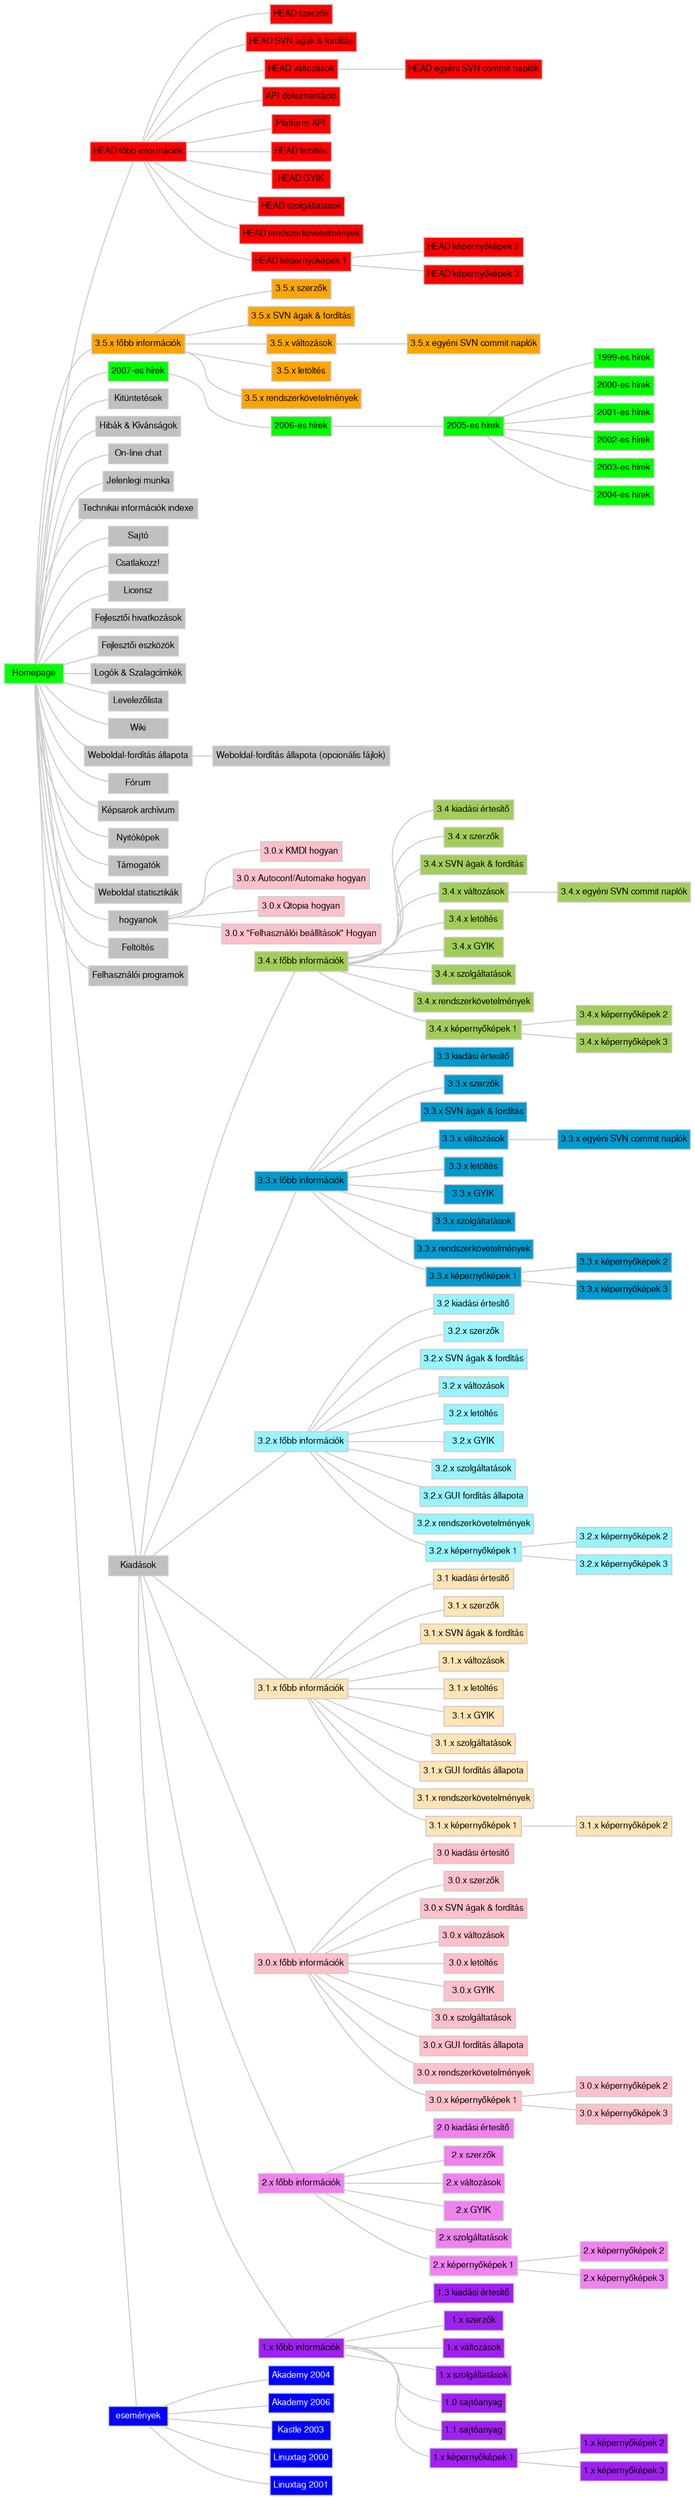 digraph G {
  fontpath="/usr/X11R6/lib/X11/fonts/truetype";
  charset="utf-8";
  rankdir="LR";
  ranksep="0.2";
  nodesep="0.1";
  overlap="false";
  node [shape="box",color="#cccccc",fontname="FreeSans", fontsize="8",fontcolor="#000000" margin="0.04" height="0.25"];
  edge [color="#cccccc",arrowhead="none"];
  21 [label="HEAD szerzők", URL="../index.html?filename=HEAD/authors.html", fillcolor="red", fontcolor="", style="filled"];
  27 -> 21;
  22 [label="HEAD SVN ágak &amp; fordítás", URL="../index.html?filename=HEAD/branches_compiling.html", fillcolor="red", fontcolor="", style="filled"];
  27 -> 22;
  159 [label="HEAD egyéni SVN commit naplók", URL="../index.html?filename=HEAD/ChangeLog.html", fillcolor="red", fontcolor="", style="filled"];
  29 -> 159;
  29 [label="HEAD változások", URL="../index.html?filename=HEAD/changes.html", fillcolor="red", fontcolor="", style="filled"];
  27 -> 29;
  136 [label="API dokumentáció", URL="../HEAD/doc/api/", fillcolor="red", fontcolor="", style="filled"];
  27 -> 136;
  139 [label="Platform API", URL="../HEAD/doc/platform/", fillcolor="red", fontcolor="", style="filled"];
  27 -> 139;
  24 [label="HEAD letöltés", URL="../index.html?filename=HEAD/download.html", fillcolor="red", fontcolor="", style="filled"];
  27 -> 24;
  31 [label="HEAD GYIK", URL="../index.html?filename=HEAD/faq.html", fillcolor="red", fontcolor="", style="filled"];
  27 -> 31;
  30 [label="HEAD szolgáltatások", URL="../index.html?filename=HEAD/features.html", fillcolor="red", fontcolor="", style="filled"];
  27 -> 30;
  27 [label="HEAD főbb információk", URL="../index.html?filename=HEAD/kdevelop.html", fillcolor="red", fontcolor="", style="filled"];
  1 -> 27;
  23 [label="HEAD rendszerkövetelmények", URL="../index.html?filename=HEAD/requirements.html", fillcolor="red", fontcolor="", style="filled"];
  27 -> 23;
  32 [label="HEAD képernyőképek 1", URL="../index.html?filename=HEAD/screenshots1.html", fillcolor="red", fontcolor="", style="filled"];
  27 -> 32;
  33 [label="HEAD képernyőképek 2", URL="../index.html?filename=HEAD/screenshots2.html", fillcolor="red", fontcolor="", style="filled"];
  32 -> 33;
  34 [label="HEAD képernyőképek 3", URL="../index.html?filename=HEAD/screenshots3.html", fillcolor="red", fontcolor="", style="filled"];
  32 -> 34;
  211 [label="3.5.x szerzők", URL="../index.html?filename=3.5/authors.html", fillcolor="orange", fontcolor="", style="filled"];
  209 -> 211;
  212 [label="3.5.x SVN ágak &amp; fordítás", URL="../index.html?filename=3.5/branches_compiling.html", fillcolor="orange", fontcolor="", style="filled"];
  209 -> 212;
  213 [label="3.5.x egyéni SVN commit naplók", URL="../index.html?filename=3.5/ChangeLog.html", fillcolor="orange", fontcolor="", style="filled"];
  214 -> 213;
  214 [label="3.5.x változások", URL="../index.html?filename=3.5/changes.html", fillcolor="orange", fontcolor="", style="filled"];
  209 -> 214;
  217 [label="3.5.x letöltés", URL="../index.html?filename=3.5/download.html", fillcolor="orange", fontcolor="", style="filled"];
  209 -> 217;
  209 [label="3.5.x főbb információk", URL="../index.html?filename=3.5/kdevelop.html", fillcolor="orange", fontcolor="", style="filled"];
  1 -> 209;
  220 [label="3.5.x rendszerkövetelmények", URL="../index.html?filename=3.5/requirements.html", fillcolor="orange", fontcolor="", style="filled"];
  209 -> 220;
  1 [label="Homepage", URL="../index.html?filename=main.html", fillcolor="green", fontcolor="", style="filled"];
  38 [label="1999-es hírek", URL="../index.html?filename=main1999.html", fillcolor="green", fontcolor="", style="filled"];
  177 -> 38;
  39 [label="2000-es hírek", URL="../index.html?filename=main2000.html", fillcolor="green", fontcolor="", style="filled"];
  177 -> 39;
  40 [label="2001-es hírek", URL="../index.html?filename=main2001.html", fillcolor="green", fontcolor="", style="filled"];
  177 -> 40;
  41 [label="2002-es hírek", URL="../index.html?filename=main2002.html", fillcolor="green", fontcolor="", style="filled"];
  177 -> 41;
  42 [label="2003-es hírek", URL="../index.html?filename=main2003.html", fillcolor="green", fontcolor="", style="filled"];
  177 -> 42;
  118 [label="2004-es hírek", URL="../index.html?filename=main2004.html", fillcolor="green", fontcolor="", style="filled"];
  177 -> 118;
  177 [label="2005-es hírek", URL="../index.html?filename=main2005.html", fillcolor="green", fontcolor="", style="filled"];
  180 -> 177;
  180 [label="2006-es hírek", URL="../index.html?filename=main2006.html", fillcolor="green", fontcolor="", style="filled"];
  225 -> 180;
  225 [label="2007-es hírek", URL="../index.html?filename=main2007.html", fillcolor="green", fontcolor="", style="filled"];
  1 -> 225;
  15 [label="Kitüntetések", URL="../index.html?filename=awards.html", fillcolor="gray", fontcolor="", style="filled"];
  1 -> 15;
  5 [label="Hibák &amp; Kívánságok", URL="../index.html?filename=bugs.html", fillcolor="gray", fontcolor="", style="filled"];
  1 -> 5;
  135 [label="On-line chat", URL="../chat/", fillcolor="gray", fontcolor="", style="filled"];
  1 -> 135;
  105 [label="Jelenlegi munka", URL="../index.html?filename=current_work.html", fillcolor="gray", fontcolor="", style="filled"];
  1 -> 105;
  117 [label="Technikai információk indexe", URL="../index.html?filename=doc/technotes/index.html", fillcolor="gray", fontcolor="", style="filled"];
  1 -> 117;
  36 [label="Sajtó", URL="../index.html?filename=in_the_press.html", fillcolor="gray", fontcolor="", style="filled"];
  1 -> 36;
  16 [label="Csatlakozz!", URL="../index.html?filename=join-the-team.html", fillcolor="gray", fontcolor="", style="filled"];
  1 -> 16;
  37 [label="Licensz", URL="../index.html?filename=license.html", fillcolor="gray", fontcolor="", style="filled"];
  1 -> 37;
  7 [label="Fejlesztői hivatkozások", URL="../index.html?filename=links_development.html", fillcolor="gray", fontcolor="", style="filled"];
  1 -> 7;
  11 [label="Fejlesztői eszközök", URL="../index.html?filename=links_tools.html", fillcolor="gray", fontcolor="", style="filled"];
  1 -> 11;
  13 [label="Logók &amp; Szalagcímkék", URL="../index.html?filename=logos_banners.html", fillcolor="gray", fontcolor="", style="filled"];
  1 -> 13;
  17 [label="Levelezőlista", URL="../index.html?filename=mailinglist.html", fillcolor="gray", fontcolor="", style="filled"];
  1 -> 17;
  134 [label="Wiki", URL="../mediawiki/", fillcolor="gray", fontcolor="", style="filled"];
  1 -> 134;
  112 [label="Weboldal-fordítás állapota (opcionális fájlok)", URL="../index.html?filename=optional_files_translation_status.html", fillcolor="gray", fontcolor="", style="filled"];
  111 -> 112;
  137 [label="Fórum", URL="../phorum5/", fillcolor="gray", fontcolor="", style="filled"];
  1 -> 137;
  43 [label="Képsarok archívum", URL="../index.html?filename=pic_corner.html", fillcolor="gray", fontcolor="", style="filled"];
  1 -> 43;
  44 [label="Nyitóképek", URL="../index.html?filename=splashscreens.html", fillcolor="gray", fontcolor="", style="filled"];
  1 -> 44;
  8 [label="Támogatók", URL="../index.html?filename=sponsors.html", fillcolor="gray", fontcolor="", style="filled"];
  1 -> 8;
  45 [label="Weboldal statisztikák", URL="../index.html?filename=stats.html", fillcolor="gray", fontcolor="", style="filled"];
  1 -> 45;
  103 [label="hogyanok", URL="../index.html?filename=tutorials.html", fillcolor="gray", fontcolor="", style="filled"];
  1 -> 103;
  18 [label="Feltöltés", URL="../index.html?filename=upload.html", fillcolor="gray", fontcolor="", style="filled"];
  1 -> 18;
  9 [label="Felhasználói programok", URL="../index.html?filename=users.html", fillcolor="gray", fontcolor="", style="filled"];
  1 -> 9;
  12 [label="Kiadások", URL="../index.html?filename=versions.html", fillcolor="gray", fontcolor="", style="filled"];
  1 -> 12;
  111 [label="Weboldal-fordítás állapota", URL="../index.html?filename=website_translation_status.html", fillcolor="gray", fontcolor="", style="filled"];
  1 -> 111;
  162 [label="3.4 kiadási értesítő", URL="../index.html?filename=3.4/announce-kdevelop-3.4.html", fillcolor="darkolivegreen3", fontcolor="", style="filled"];
  161 -> 162;
  163 [label="3.4.x szerzők", URL="../index.html?filename=3.4/authors.html", fillcolor="darkolivegreen3", fontcolor="", style="filled"];
  161 -> 163;
  164 [label="3.4.x SVN ágak &amp; fordítás", URL="../index.html?filename=3.4/branches_compiling.html", fillcolor="darkolivegreen3", fontcolor="", style="filled"];
  161 -> 164;
  165 [label="3.4.x egyéni SVN commit naplók", URL="../index.html?filename=3.4/ChangeLog.html", fillcolor="darkolivegreen3", fontcolor="", style="filled"];
  166 -> 165;
  166 [label="3.4.x változások", URL="../index.html?filename=3.4/changes.html", fillcolor="darkolivegreen3", fontcolor="", style="filled"];
  161 -> 166;
  168 [label="3.4.x letöltés", URL="../index.html?filename=3.4/download.html", fillcolor="darkolivegreen3", fontcolor="", style="filled"];
  161 -> 168;
  169 [label="3.4.x GYIK", URL="../index.html?filename=3.4/faq.html", fillcolor="darkolivegreen3", fontcolor="", style="filled"];
  161 -> 169;
  170 [label="3.4.x szolgáltatások", URL="../index.html?filename=3.4/features.html", fillcolor="darkolivegreen3", fontcolor="", style="filled"];
  161 -> 170;
  161 [label="3.4.x főbb információk", URL="../index.html?filename=3.4/kdevelop.html", fillcolor="darkolivegreen3", fontcolor="", style="filled"];
  12 -> 161;
  172 [label="3.4.x rendszerkövetelmények", URL="../index.html?filename=3.4/requirements.html", fillcolor="darkolivegreen3", fontcolor="", style="filled"];
  161 -> 172;
  173 [label="3.4.x képernyőképek 1", URL="../index.html?filename=3.4/screenshots1.html", fillcolor="darkolivegreen3", fontcolor="", style="filled"];
  161 -> 173;
  174 [label="3.4.x képernyőképek 2", URL="../index.html?filename=3.4/screenshots2.html", fillcolor="darkolivegreen3", fontcolor="", style="filled"];
  173 -> 174;
  175 [label="3.4.x képernyőképek 3", URL="../index.html?filename=3.4/screenshots3.html", fillcolor="darkolivegreen3", fontcolor="", style="filled"];
  173 -> 175;
  144 [label="3.3 kiadási értesítő", URL="../index.html?filename=3.3/announce-kdevelop-3.3.html", fillcolor="deepskyblue3", fontcolor="", style="filled"];
  143 -> 144;
  145 [label="3.3.x szerzők", URL="../index.html?filename=3.3/authors.html", fillcolor="deepskyblue3", fontcolor="", style="filled"];
  143 -> 145;
  146 [label="3.3.x SVN ágak &amp; fordítás", URL="../index.html?filename=3.3/branches_compiling.html", fillcolor="deepskyblue3", fontcolor="", style="filled"];
  143 -> 146;
  158 [label="3.3.x egyéni SVN commit naplók", URL="../index.html?filename=3.3/ChangeLog.html", fillcolor="deepskyblue3", fontcolor="", style="filled"];
  147 -> 158;
  147 [label="3.3.x változások", URL="../index.html?filename=3.3/changes.html", fillcolor="deepskyblue3", fontcolor="", style="filled"];
  143 -> 147;
  149 [label="3.3.x letöltés", URL="../index.html?filename=3.3/download.html", fillcolor="deepskyblue3", fontcolor="", style="filled"];
  143 -> 149;
  150 [label="3.3.x GYIK", URL="../index.html?filename=3.3/faq.html", fillcolor="deepskyblue3", fontcolor="", style="filled"];
  143 -> 150;
  151 [label="3.3.x szolgáltatások", URL="../index.html?filename=3.3/features.html", fillcolor="deepskyblue3", fontcolor="", style="filled"];
  143 -> 151;
  143 [label="3.3.x főbb információk", URL="../index.html?filename=3.3/kdevelop.html", fillcolor="deepskyblue3", fontcolor="", style="filled"];
  12 -> 143;
  153 [label="3.3.x rendszerkövetelmények", URL="../index.html?filename=3.3/requirements.html", fillcolor="deepskyblue3", fontcolor="", style="filled"];
  143 -> 153;
  154 [label="3.3.x képernyőképek 1", URL="../index.html?filename=3.3/screenshots1.html", fillcolor="deepskyblue3", fontcolor="", style="filled"];
  143 -> 154;
  155 [label="3.3.x képernyőképek 2", URL="../index.html?filename=3.3/screenshots2.html", fillcolor="deepskyblue3", fontcolor="", style="filled"];
  154 -> 155;
  156 [label="3.3.x képernyőképek 3", URL="../index.html?filename=3.3/screenshots3.html", fillcolor="deepskyblue3", fontcolor="", style="filled"];
  154 -> 156;
  120 [label="3.2 kiadási értesítő", URL="../index.html?filename=3.2/announce-kdevelop-3.2.html", fillcolor="cadetblue1", fontcolor="", style="filled"];
  119 -> 120;
  121 [label="3.2.x szerzők", URL="../index.html?filename=3.2/authors.html", fillcolor="cadetblue1", fontcolor="", style="filled"];
  119 -> 121;
  122 [label="3.2.x SVN ágak &amp; fordítás", URL="../index.html?filename=3.2/branches_compiling.html", fillcolor="cadetblue1", fontcolor="", style="filled"];
  119 -> 122;
  123 [label="3.2.x változások", URL="../index.html?filename=3.2/changes.html", fillcolor="cadetblue1", fontcolor="", style="filled"];
  119 -> 123;
  125 [label="3.2.x letöltés", URL="../index.html?filename=3.2/download.html", fillcolor="cadetblue1", fontcolor="", style="filled"];
  119 -> 125;
  126 [label="3.2.x GYIK", URL="../index.html?filename=3.2/faq.html", fillcolor="cadetblue1", fontcolor="", style="filled"];
  119 -> 126;
  127 [label="3.2.x szolgáltatások", URL="../index.html?filename=3.2/features.html", fillcolor="cadetblue1", fontcolor="", style="filled"];
  119 -> 127;
  119 [label="3.2.x főbb információk", URL="../index.html?filename=3.2/kdevelop.html", fillcolor="cadetblue1", fontcolor="", style="filled"];
  12 -> 119;
  128 [label="3.2.x GUI fordítás állapota", URL="../index.html?filename=3.2/kdevelop_po_status.html", fillcolor="cadetblue1", fontcolor="", style="filled"];
  119 -> 128;
  133 [label="3.2.x rendszerkövetelmények", URL="../index.html?filename=3.2/requirements.html", fillcolor="cadetblue1", fontcolor="", style="filled"];
  119 -> 133;
  129 [label="3.2.x képernyőképek 1", URL="../index.html?filename=3.2/screenshots1.html", fillcolor="cadetblue1", fontcolor="", style="filled"];
  119 -> 129;
  130 [label="3.2.x képernyőképek 2", URL="../index.html?filename=3.2/screenshots2.html", fillcolor="cadetblue1", fontcolor="", style="filled"];
  129 -> 130;
  131 [label="3.2.x képernyőképek 3", URL="../index.html?filename=3.2/screenshots3.html", fillcolor="cadetblue1", fontcolor="", style="filled"];
  129 -> 131;
  88 [label="3.1 kiadási értesítő", URL="../index.html?filename=3.1/announce-kdevelop-3.1.html", fillcolor="moccasin", fontcolor="", style="filled"];
  4 -> 88;
  77 [label="3.1.x szerzők", URL="../index.html?filename=3.1/authors.html", fillcolor="moccasin", fontcolor="", style="filled"];
  4 -> 77;
  78 [label="3.1.x SVN ágak &amp; fordítás", URL="../index.html?filename=3.1/branches_compiling.html", fillcolor="moccasin", fontcolor="", style="filled"];
  4 -> 78;
  89 [label="3.1.x változások", URL="../index.html?filename=3.1/changes.html", fillcolor="moccasin", fontcolor="", style="filled"];
  4 -> 89;
  80 [label="3.1.x letöltés", URL="../index.html?filename=3.1/download.html", fillcolor="moccasin", fontcolor="", style="filled"];
  4 -> 80;
  90 [label="3.1.x GYIK", URL="../index.html?filename=3.1/faq.html", fillcolor="moccasin", fontcolor="", style="filled"];
  4 -> 90;
  91 [label="3.1.x szolgáltatások", URL="../index.html?filename=3.1/features.html", fillcolor="moccasin", fontcolor="", style="filled"];
  4 -> 91;
  4 [label="3.1.x főbb információk", URL="../index.html?filename=3.1/kdevelop.html", fillcolor="moccasin", fontcolor="", style="filled"];
  12 -> 4;
  81 [label="3.1.x GUI fordítás állapota", URL="../index.html?filename=3.1/kdevelop_po_status.html", fillcolor="moccasin", fontcolor="", style="filled"];
  4 -> 81;
  82 [label="3.1.x rendszerkövetelmények", URL="../index.html?filename=3.1/requirements.html", fillcolor="moccasin", fontcolor="", style="filled"];
  4 -> 82;
  92 [label="3.1.x képernyőképek 1", URL="../index.html?filename=3.1/screenshots1.html", fillcolor="moccasin", fontcolor="", style="filled"];
  4 -> 92;
  93 [label="3.1.x képernyőképek 2", URL="../index.html?filename=3.1/screenshots2.html", fillcolor="moccasin", fontcolor="", style="filled"];
  92 -> 93;
  62 [label="3.0 kiadási értesítő", URL="../index.html?filename=3.0/announce-kdevelop-3.0.html", fillcolor="pink", fontcolor="", style="filled"];
  3 -> 62;
  69 [label="3.0.x szerzők", URL="../index.html?filename=3.0/authors.html", fillcolor="pink", fontcolor="", style="filled"];
  3 -> 69;
  73 [label="3.0.x SVN ágak &amp; fordítás", URL="../index.html?filename=3.0/branches_compiling.html", fillcolor="pink", fontcolor="", style="filled"];
  3 -> 73;
  63 [label="3.0.x változások", URL="../index.html?filename=3.0/changes.html", fillcolor="pink", fontcolor="", style="filled"];
  3 -> 63;
  140 [label="3.0.x KMDI hogyan", URL="../3.0/doc/kmditutorial/index.html", fillcolor="pink", fontcolor="", style="filled"];
  103 -> 140;
  76 [label="3.0.x Autoconf/Automake hogyan", URL="../index.html?filename=3.0/doc/tutorial_autoconf.html", fillcolor="pink", fontcolor="", style="filled"];
  103 -> 76;
  141 [label="3.0.x Qtopia hogyan", URL="../3.0/doc/tutorial_qtopia/index.html", fillcolor="pink", fontcolor="", style="filled"];
  103 -> 141;
  142 [label="3.0.x \"Felhasználói beállítások\" Hogyan", URL="../3.0/doc/tutorial_settings/index.html", fillcolor="pink", fontcolor="", style="filled"];
  103 -> 142;
  74 [label="3.0.x letöltés", URL="../index.html?filename=3.0/download.html", fillcolor="pink", fontcolor="", style="filled"];
  3 -> 74;
  64 [label="3.0.x GYIK", URL="../index.html?filename=3.0/faq.html", fillcolor="pink", fontcolor="", style="filled"];
  3 -> 64;
  71 [label="3.0.x szolgáltatások", URL="../index.html?filename=3.0/features.html", fillcolor="pink", fontcolor="", style="filled"];
  3 -> 71;
  3 [label="3.0.x főbb információk", URL="../index.html?filename=3.0/kdevelop.html", fillcolor="pink", fontcolor="", style="filled"];
  12 -> 3;
  160 [label="3.0.x GUI fordítás állapota", URL="../index.html?filename=3.0/kdevelop_po_status.html", fillcolor="pink", fontcolor="", style="filled"];
  3 -> 160;
  72 [label="3.0.x rendszerkövetelmények", URL="../index.html?filename=3.0/requirements.html", fillcolor="pink", fontcolor="", style="filled"];
  3 -> 72;
  66 [label="3.0.x képernyőképek 1", URL="../index.html?filename=3.0/screenshots1.html", fillcolor="pink", fontcolor="", style="filled"];
  3 -> 66;
  67 [label="3.0.x képernyőképek 2", URL="../index.html?filename=3.0/screenshots2.html", fillcolor="pink", fontcolor="", style="filled"];
  66 -> 67;
  68 [label="3.0.x képernyőképek 3", URL="../index.html?filename=3.0/screenshots3.html", fillcolor="pink", fontcolor="", style="filled"];
  66 -> 68;
  54 [label="2.0 kiadási értesítő", URL="../index.html?filename=2.1/announce-kdevelop-2.0.html", fillcolor="violet", fontcolor="", style="filled"];
  20 -> 54;
  55 [label="2.x szerzők", URL="../index.html?filename=2.1/authors.html", fillcolor="violet", fontcolor="", style="filled"];
  20 -> 55;
  56 [label="2.x változások", URL="../index.html?filename=2.1/changes.html", fillcolor="violet", fontcolor="", style="filled"];
  20 -> 56;
  57 [label="2.x GYIK", URL="../index.html?filename=2.1/faq.html", fillcolor="violet", fontcolor="", style="filled"];
  20 -> 57;
  58 [label="2.x szolgáltatások", URL="../index.html?filename=2.1/features.html", fillcolor="violet", fontcolor="", style="filled"];
  20 -> 58;
  20 [label="2.x főbb információk", URL="../index.html?filename=2.1/kdevelop.html", fillcolor="violet", fontcolor="", style="filled"];
  12 -> 20;
  59 [label="2.x képernyőképek 1", URL="../index.html?filename=2.1/screenshots1.html", fillcolor="violet", fontcolor="", style="filled"];
  20 -> 59;
  60 [label="2.x képernyőképek 2", URL="../index.html?filename=2.1/screenshots2.html", fillcolor="violet", fontcolor="", style="filled"];
  59 -> 60;
  61 [label="2.x képernyőképek 3", URL="../index.html?filename=2.1/screenshots3.html", fillcolor="violet", fontcolor="", style="filled"];
  59 -> 61;
  46 [label="1.3 kiadási értesítő", URL="../index.html?filename=1.3/announce-kdevelop-1.3.html", fillcolor="purple", fontcolor="", style="filled"];
  19 -> 46;
  47 [label="1.x szerzők", URL="../index.html?filename=1.3/authors.html", fillcolor="purple", fontcolor="", style="filled"];
  19 -> 47;
  48 [label="1.x változások", URL="../index.html?filename=1.3/changes.html", fillcolor="purple", fontcolor="", style="filled"];
  19 -> 48;
  49 [label="1.x szolgáltatások", URL="../index.html?filename=1.3/features.html", fillcolor="purple", fontcolor="", style="filled"];
  19 -> 49;
  19 [label="1.x főbb információk", URL="../index.html?filename=1.3/kdevelop.html", fillcolor="purple", fontcolor="", style="filled"];
  12 -> 19;
  2 [label="1.0 sajtóanyag", URL="../index.html?filename=1.3/pressrelease1.0.html", fillcolor="purple", fontcolor="", style="filled"];
  19 -> 2;
  50 [label="1.1 sajtóanyag", URL="../index.html?filename=1.3/pressrelease1.1.html", fillcolor="purple", fontcolor="", style="filled"];
  19 -> 50;
  51 [label="1.x képernyőképek 1", URL="../index.html?filename=1.3/screenshots1.html", fillcolor="purple", fontcolor="", style="filled"];
  19 -> 51;
  52 [label="1.x képernyőképek 2", URL="../index.html?filename=1.3/screenshots2.html", fillcolor="purple", fontcolor="", style="filled"];
  51 -> 52;
  53 [label="1.x képernyőképek 3", URL="../index.html?filename=1.3/screenshots3.html", fillcolor="purple", fontcolor="", style="filled"];
  51 -> 53;
  84 [label="események", URL="../index.html?filename=events.html", fillcolor="blue", fontcolor="white", style="filled"];
  1 -> 84;
  114 [label="Akademy 2004", URL="../index.html?filename=events/akademy2004.html", fillcolor="blue", fontcolor="white", style="filled"];
  84 -> 114;
  178 [label="Akademy 2006", URL="../index.html?filename=events/akademy2006.html", fillcolor="blue", fontcolor="white", style="filled"];
  84 -> 178;
  87 [label="Kastle 2003", URL="../index.html?filename=events/kastle2003.html", fillcolor="blue", fontcolor="white", style="filled"];
  84 -> 87;
  85 [label="Linuxtag 2000", URL="../index.html?filename=events/linuxtag2000.html", fillcolor="blue", fontcolor="white", style="filled"];
  84 -> 85;
  86 [label="Linuxtag 2001", URL="../index.html?filename=events/linuxtag2001.html", fillcolor="blue", fontcolor="white", style="filled"];
  84 -> 86;
}